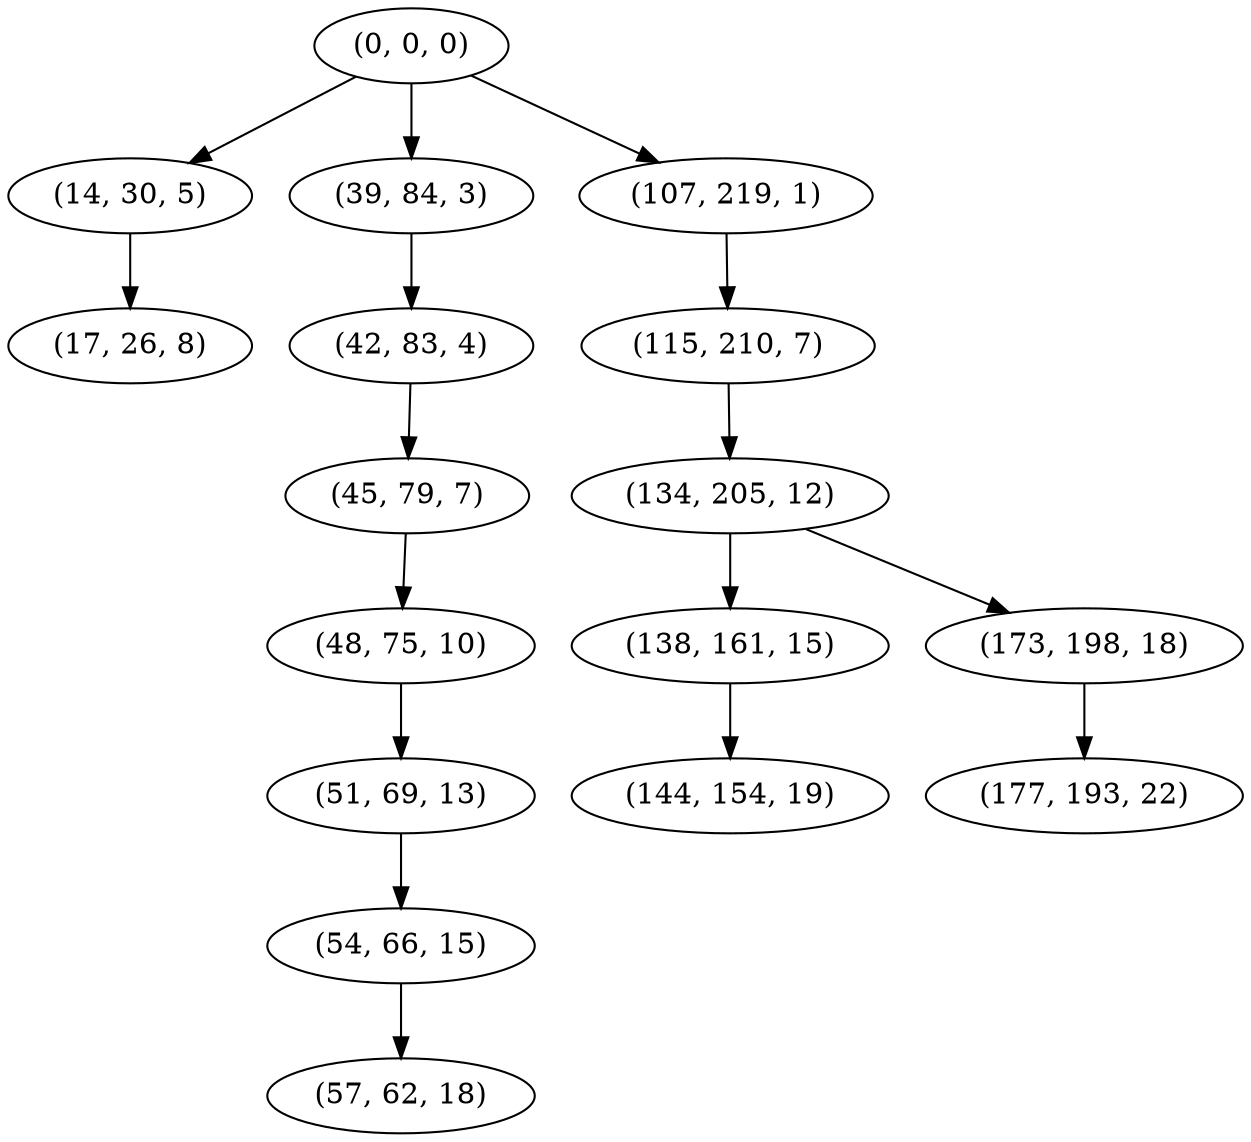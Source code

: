 digraph tree {
    "(0, 0, 0)";
    "(14, 30, 5)";
    "(17, 26, 8)";
    "(39, 84, 3)";
    "(42, 83, 4)";
    "(45, 79, 7)";
    "(48, 75, 10)";
    "(51, 69, 13)";
    "(54, 66, 15)";
    "(57, 62, 18)";
    "(107, 219, 1)";
    "(115, 210, 7)";
    "(134, 205, 12)";
    "(138, 161, 15)";
    "(144, 154, 19)";
    "(173, 198, 18)";
    "(177, 193, 22)";
    "(0, 0, 0)" -> "(14, 30, 5)";
    "(0, 0, 0)" -> "(39, 84, 3)";
    "(0, 0, 0)" -> "(107, 219, 1)";
    "(14, 30, 5)" -> "(17, 26, 8)";
    "(39, 84, 3)" -> "(42, 83, 4)";
    "(42, 83, 4)" -> "(45, 79, 7)";
    "(45, 79, 7)" -> "(48, 75, 10)";
    "(48, 75, 10)" -> "(51, 69, 13)";
    "(51, 69, 13)" -> "(54, 66, 15)";
    "(54, 66, 15)" -> "(57, 62, 18)";
    "(107, 219, 1)" -> "(115, 210, 7)";
    "(115, 210, 7)" -> "(134, 205, 12)";
    "(134, 205, 12)" -> "(138, 161, 15)";
    "(134, 205, 12)" -> "(173, 198, 18)";
    "(138, 161, 15)" -> "(144, 154, 19)";
    "(173, 198, 18)" -> "(177, 193, 22)";
}
